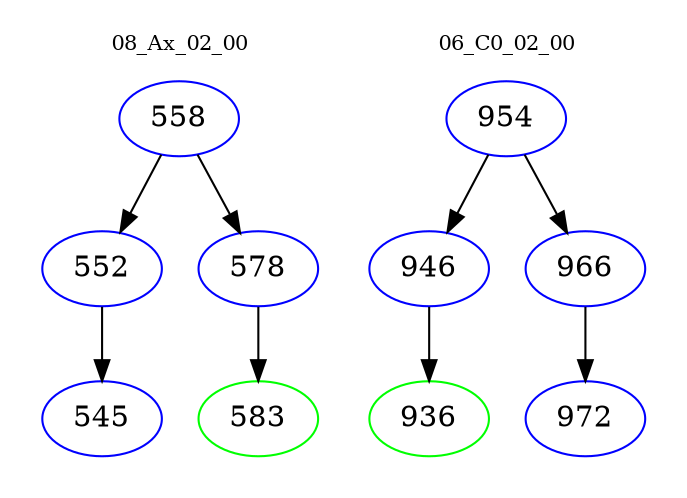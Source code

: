 digraph{
subgraph cluster_0 {
color = white
label = "08_Ax_02_00";
fontsize=10;
T0_558 [label="558", color="blue"]
T0_558 -> T0_552 [color="black"]
T0_552 [label="552", color="blue"]
T0_552 -> T0_545 [color="black"]
T0_545 [label="545", color="blue"]
T0_558 -> T0_578 [color="black"]
T0_578 [label="578", color="blue"]
T0_578 -> T0_583 [color="black"]
T0_583 [label="583", color="green"]
}
subgraph cluster_1 {
color = white
label = "06_C0_02_00";
fontsize=10;
T1_954 [label="954", color="blue"]
T1_954 -> T1_946 [color="black"]
T1_946 [label="946", color="blue"]
T1_946 -> T1_936 [color="black"]
T1_936 [label="936", color="green"]
T1_954 -> T1_966 [color="black"]
T1_966 [label="966", color="blue"]
T1_966 -> T1_972 [color="black"]
T1_972 [label="972", color="blue"]
}
}
